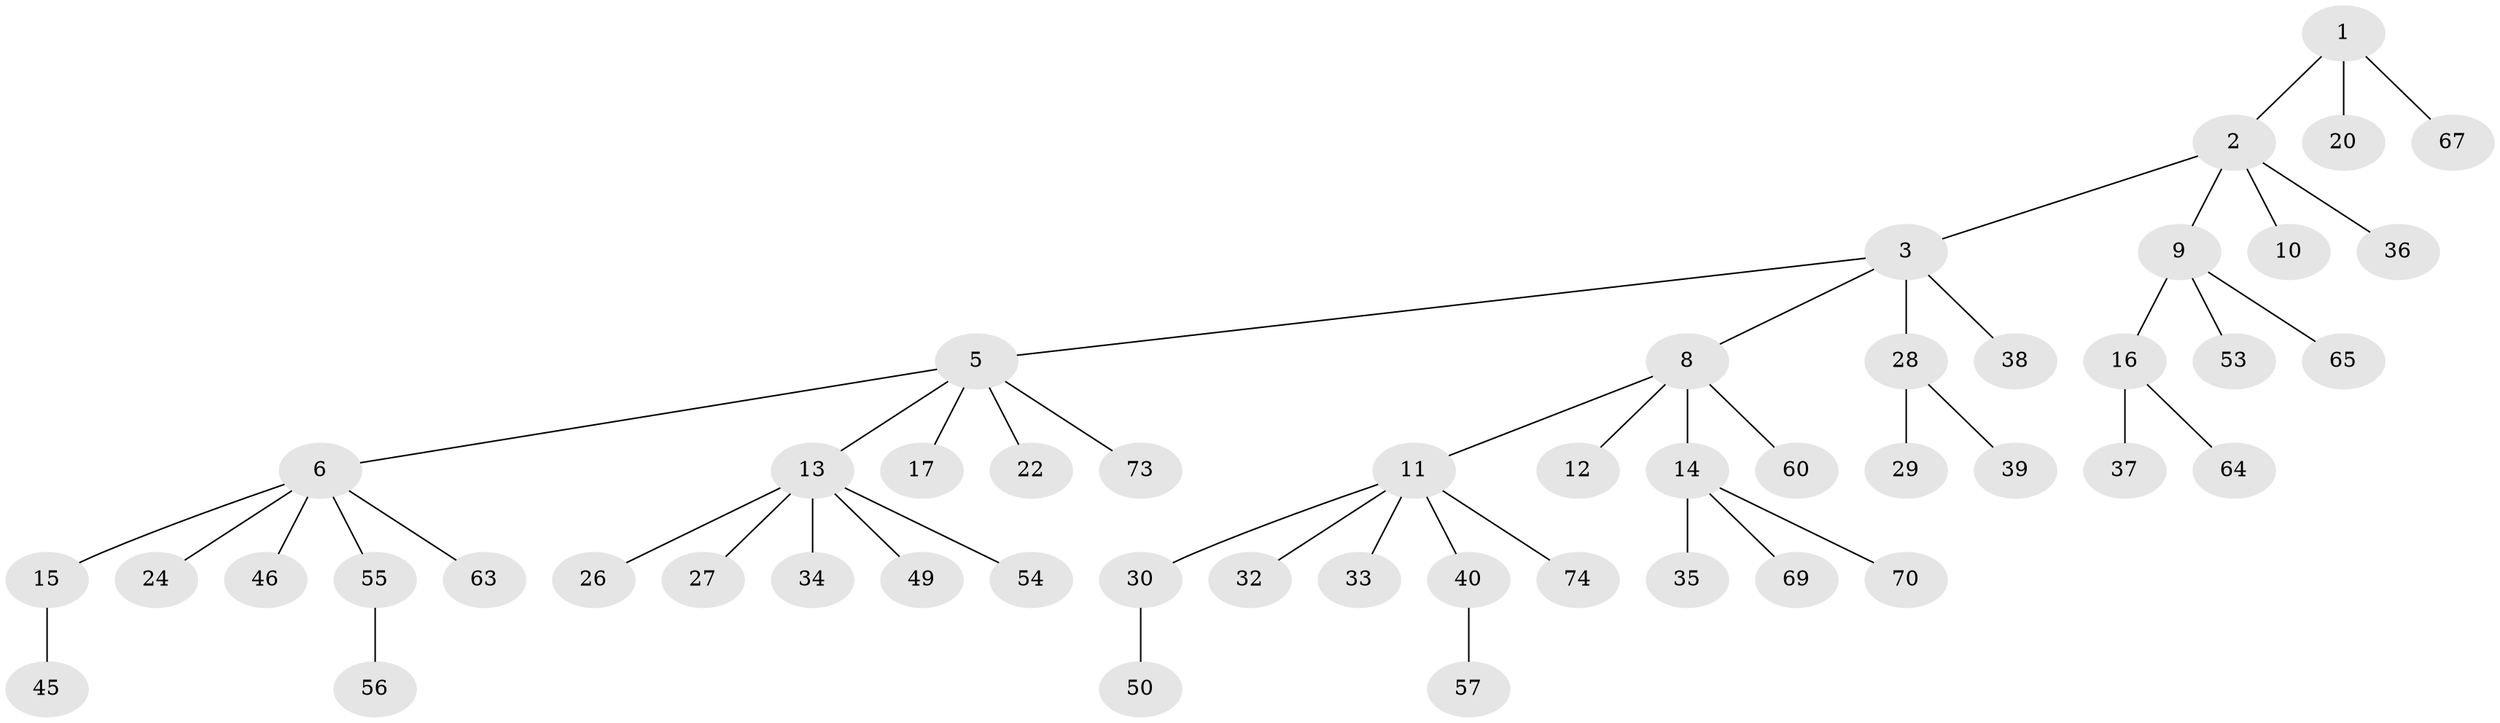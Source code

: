 // original degree distribution, {3: 0.10526315789473684, 6: 0.02631578947368421, 4: 0.06578947368421052, 5: 0.039473684210526314, 2: 0.19736842105263158, 7: 0.013157894736842105, 1: 0.5526315789473685}
// Generated by graph-tools (version 1.1) at 2025/42/03/06/25 10:42:02]
// undirected, 50 vertices, 49 edges
graph export_dot {
graph [start="1"]
  node [color=gray90,style=filled];
  1 [super="+19"];
  2 [super="+47"];
  3 [super="+4"];
  5 [super="+7"];
  6 [super="+43"];
  8 [super="+48"];
  9 [super="+21"];
  10 [super="+52"];
  11 [super="+25"];
  12 [super="+23"];
  13 [super="+62"];
  14 [super="+31"];
  15 [super="+44"];
  16 [super="+41"];
  17 [super="+18"];
  20;
  22;
  24;
  26 [super="+75"];
  27;
  28 [super="+68"];
  29;
  30 [super="+42"];
  32;
  33 [super="+58"];
  34 [super="+61"];
  35;
  36;
  37;
  38;
  39;
  40 [super="+51"];
  45;
  46;
  49 [super="+66"];
  50;
  53;
  54;
  55 [super="+76"];
  56 [super="+71"];
  57 [super="+59"];
  60;
  63;
  64;
  65;
  67;
  69;
  70 [super="+72"];
  73;
  74;
  1 -- 2;
  1 -- 20;
  1 -- 67;
  2 -- 3;
  2 -- 9;
  2 -- 10;
  2 -- 36;
  3 -- 38;
  3 -- 8;
  3 -- 28;
  3 -- 5;
  5 -- 6;
  5 -- 17;
  5 -- 22;
  5 -- 73;
  5 -- 13;
  6 -- 15;
  6 -- 24;
  6 -- 55;
  6 -- 46;
  6 -- 63;
  8 -- 11;
  8 -- 12;
  8 -- 14;
  8 -- 60;
  9 -- 16;
  9 -- 53;
  9 -- 65;
  11 -- 33;
  11 -- 74;
  11 -- 32;
  11 -- 40;
  11 -- 30;
  13 -- 26;
  13 -- 27;
  13 -- 34;
  13 -- 49;
  13 -- 54;
  14 -- 35;
  14 -- 69;
  14 -- 70;
  15 -- 45;
  16 -- 37;
  16 -- 64;
  28 -- 29;
  28 -- 39;
  30 -- 50;
  40 -- 57;
  55 -- 56;
}
